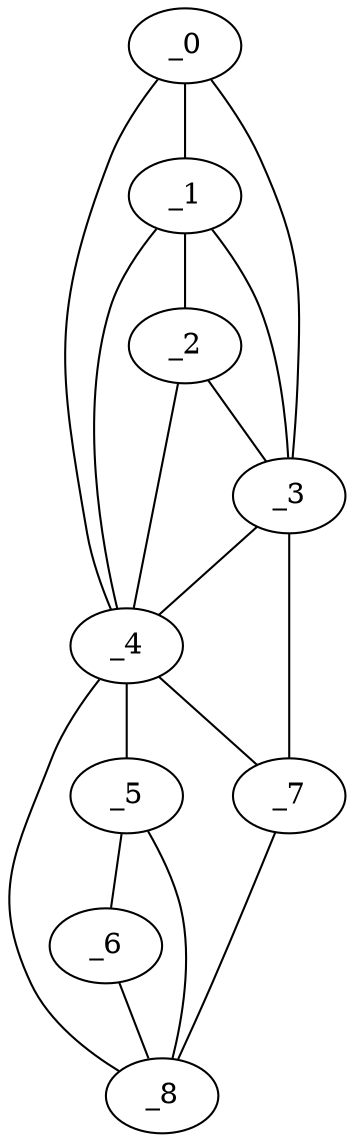 graph "obj53__10.gxl" {
	_0	 [x=7,
		y=52];
	_1	 [x=16,
		y=45];
	_0 -- _1	 [valence=2];
	_3	 [x=34,
		y=28];
	_0 -- _3	 [valence=1];
	_4	 [x=92,
		y=87];
	_0 -- _4	 [valence=1];
	_2	 [x=26,
		y=40];
	_1 -- _2	 [valence=2];
	_1 -- _3	 [valence=1];
	_1 -- _4	 [valence=1];
	_2 -- _3	 [valence=2];
	_2 -- _4	 [valence=1];
	_3 -- _4	 [valence=2];
	_7	 [x=116,
		y=36];
	_3 -- _7	 [valence=1];
	_5	 [x=102,
		y=86];
	_4 -- _5	 [valence=1];
	_4 -- _7	 [valence=1];
	_8	 [x=119,
		y=57];
	_4 -- _8	 [valence=2];
	_6	 [x=112,
		y=81];
	_5 -- _6	 [valence=1];
	_5 -- _8	 [valence=2];
	_6 -- _8	 [valence=1];
	_7 -- _8	 [valence=1];
}

